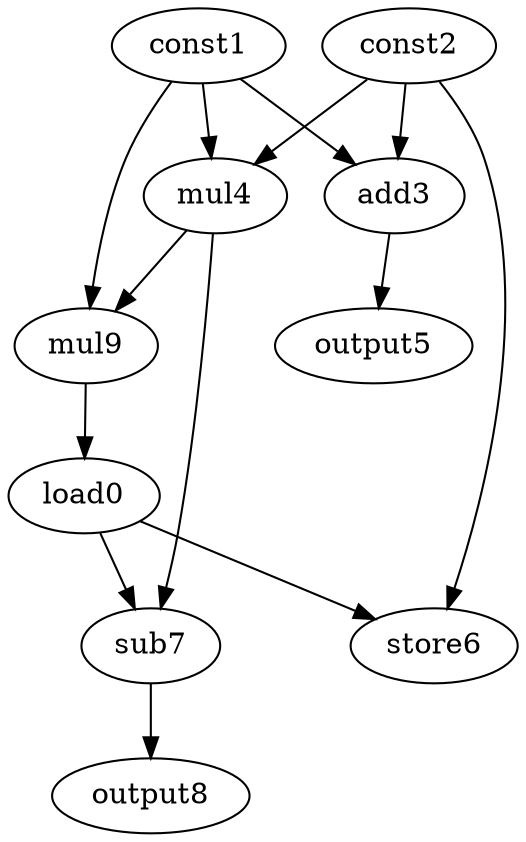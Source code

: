 digraph G { 
load0[opcode=load]; 
const1[opcode=const]; 
const2[opcode=const]; 
add3[opcode=add]; 
mul4[opcode=mul]; 
output5[opcode=output]; 
store6[opcode=store]; 
sub7[opcode=sub]; 
output8[opcode=output]; 
mul9[opcode=mul]; 
const1->add3[operand=0];
const2->add3[operand=1];
const1->mul4[operand=0];
const2->mul4[operand=1];
add3->output5[operand=0];
const1->mul9[operand=0];
mul4->mul9[operand=1];
mul9->load0[operand=0];
load0->store6[operand=0];
const2->store6[operand=1];
load0->sub7[operand=0];
mul4->sub7[operand=1];
sub7->output8[operand=0];
}
